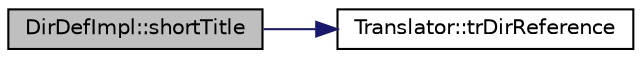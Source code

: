digraph "DirDefImpl::shortTitle"
{
 // LATEX_PDF_SIZE
  edge [fontname="Helvetica",fontsize="10",labelfontname="Helvetica",labelfontsize="10"];
  node [fontname="Helvetica",fontsize="10",shape=record];
  rankdir="LR";
  Node1 [label="DirDefImpl::shortTitle",height=0.2,width=0.4,color="black", fillcolor="grey75", style="filled", fontcolor="black",tooltip=" "];
  Node1 -> Node2 [color="midnightblue",fontsize="10",style="solid",fontname="Helvetica"];
  Node2 [label="Translator::trDirReference",height=0.2,width=0.4,color="black", fillcolor="white", style="filled",URL="$classTranslator.html#af91f456b04ee9b4a27f286a49fc23a33",tooltip=" "];
}
